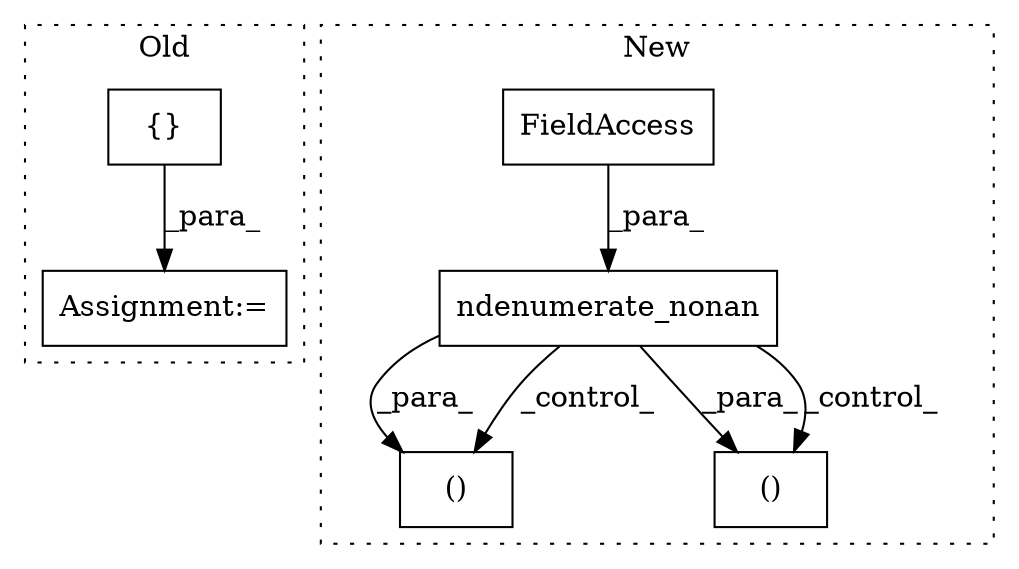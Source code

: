 digraph G {
subgraph cluster0 {
1 [label="{}" a="4" s="6333" l="2" shape="box"];
3 [label="Assignment:=" a="7" s="6323" l="1" shape="box"];
label = "Old";
style="dotted";
}
subgraph cluster1 {
2 [label="ndenumerate_nonan" a="32" s="7717,7746" l="18,1" shape="box"];
4 [label="()" a="106" s="7888" l="15" shape="box"];
5 [label="FieldAccess" a="22" s="7735" l="11" shape="box"];
6 [label="()" a="106" s="7826" l="15" shape="box"];
label = "New";
style="dotted";
}
1 -> 3 [label="_para_"];
2 -> 6 [label="_para_"];
2 -> 4 [label="_para_"];
2 -> 6 [label="_control_"];
2 -> 4 [label="_control_"];
5 -> 2 [label="_para_"];
}